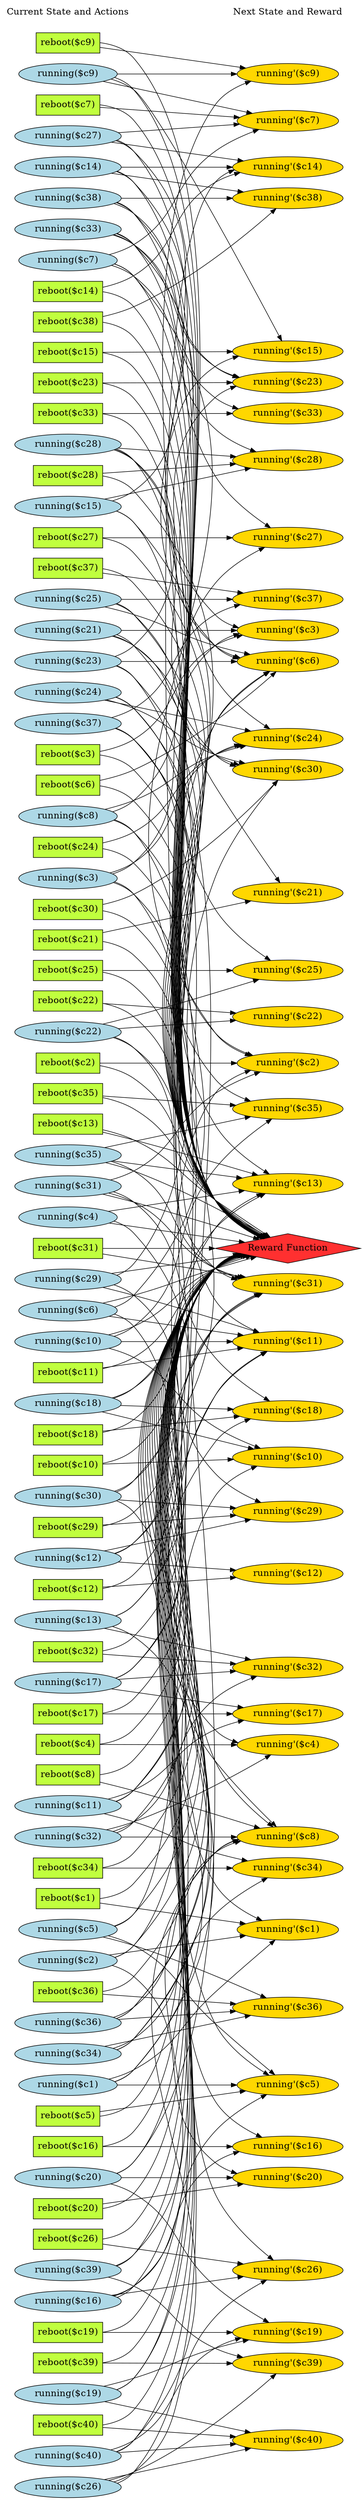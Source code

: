 digraph G {
	graph [bb="0,0,579,4374.4",
		fontname=Helvetica,
		fontsize=16,
		rankdir=LR,
		ranksep=2.00,
		ratio=auto,
		size=600
	];
	node [fontsize=16,
		label="\N"
	];
	{
		graph [rank=same];
		"reboot($c9)"		 [color=black,
			fillcolor=olivedrab1,
			height=0.5,
			pos="90.5,4302.4",
			shape=box,
			style=filled,
			width=1.2778];
		"running($c35)"		 [color=black,
			fillcolor=lightblue,
			height=0.51069,
			pos="90.5,2350.4",
			shape=ellipse,
			style=filled,
			width=2.1606];
		"running($c19)"		 [color=black,
			fillcolor=lightblue,
			height=0.51069,
			pos="90.5,181.38",
			shape=ellipse,
			style=filled,
			width=2.1606];
		"running($c1)"		 [color=black,
			fillcolor=lightblue,
			height=0.51069,
			pos="90.5,722.38",
			shape=ellipse,
			style=filled,
			width=1.9838];
		"reboot($c1)"		 [color=black,
			fillcolor=olivedrab1,
			height=0.5,
			pos="90.5,1049.4",
			shape=box,
			style=filled,
			width=1.2778];
		"running($c2)"		 [color=black,
			fillcolor=lightblue,
			height=0.51069,
			pos="90.5,940.38",
			shape=ellipse,
			style=filled,
			width=1.9838];
		"reboot($c21)"		 [color=black,
			fillcolor=olivedrab1,
			height=0.5,
			pos="90.5,2728.4",
			shape=box,
			style=filled,
			width=1.3889];
		"reboot($c33)"		 [color=black,
			fillcolor=olivedrab1,
			height=0.5,
			pos="90.5,3650.4",
			shape=box,
			style=filled,
			width=1.3889];
		"running($c34)"		 [color=black,
			fillcolor=lightblue,
			height=0.51069,
			pos="90.5,777.38",
			shape=ellipse,
			style=filled,
			width=2.1606];
		"running($c22)"		 [color=black,
			fillcolor=lightblue,
			height=0.51069,
			pos="90.5,2566.4",
			shape=ellipse,
			style=filled,
			width=2.1606];
		"reboot($c17)"		 [color=black,
			fillcolor=olivedrab1,
			height=0.5,
			pos="90.5,1374.4",
			shape=box,
			style=filled,
			width=1.3889];
		"running($c10)"		 [color=black,
			fillcolor=lightblue,
			height=0.51069,
			pos="90.5,2022.4",
			shape=ellipse,
			style=filled,
			width=2.1606];
		"reboot($c29)"		 [color=black,
			fillcolor=olivedrab1,
			height=0.5,
			pos="90.5,1698.4",
			shape=box,
			style=filled,
			width=1.3889];
		"reboot($c8)"		 [color=black,
			fillcolor=olivedrab1,
			height=0.5,
			pos="90.5,1266.4",
			shape=box,
			style=filled,
			width=1.2778];
		"running($c18)"		 [color=black,
			fillcolor=lightblue,
			height=0.51069,
			pos="90.5,1914.4",
			shape=ellipse,
			style=filled,
			width=2.1606];
		"running($c9)"		 [color=black,
			fillcolor=lightblue,
			height=0.51069,
			pos="90.5,4248.4",
			shape=ellipse,
			style=filled,
			width=1.9838];
		"reboot($c20)"		 [color=black,
			fillcolor=olivedrab1,
			height=0.5,
			pos="90.5,506.38",
			shape=box,
			style=filled,
			width=1.3889];
		"reboot($c32)"		 [color=black,
			fillcolor=olivedrab1,
			height=0.5,
			pos="90.5,1482.4",
			shape=box,
			style=filled,
			width=1.3889];
		"reboot($c16)"		 [color=black,
			fillcolor=olivedrab1,
			height=0.5,
			pos="90.5,614.38",
			shape=box,
			style=filled,
			width=1.3889];
		"running($c33)"		 [color=black,
			fillcolor=lightblue,
			height=0.51069,
			pos="90.5,3975.4",
			shape=ellipse,
			style=filled,
			width=2.1606];
		"reboot($c28)"		 [color=black,
			fillcolor=olivedrab1,
			height=0.5,
			pos="90.5,3542.4",
			shape=box,
			style=filled,
			width=1.3889];
		"running($c21)"		 [color=black,
			fillcolor=lightblue,
			height=0.51069,
			pos="90.5,3271.4",
			shape=ellipse,
			style=filled,
			width=2.1606];
		"running($c37)"		 [color=black,
			fillcolor=lightblue,
			height=0.51069,
			pos="90.5,3106.4",
			shape=ellipse,
			style=filled,
			width=2.1606];
		"running($c25)"		 [color=black,
			fillcolor=lightblue,
			height=0.51069,
			pos="90.5,3326.4",
			shape=ellipse,
			style=filled,
			width=2.1606];
		"running($c13)"		 [color=black,
			fillcolor=lightblue,
			height=0.51069,
			pos="90.5,1536.4",
			shape=ellipse,
			style=filled,
			width=2.1606];
		"reboot($c3)"		 [color=black,
			fillcolor=olivedrab1,
			height=0.5,
			pos="90.5,3052.4",
			shape=box,
			style=filled,
			width=1.2778];
		"Current State and Actions"		 [color=black,
			fillcolor=white,
			height=0.5,
			pos="90.5,4356.4",
			shape=plaintext,
			style=bold,
			width=2.5139];
		"running($c8)"		 [color=black,
			fillcolor=lightblue,
			height=0.51069,
			pos="90.5,2944.4",
			shape=ellipse,
			style=filled,
			width=1.9838];
		"reboot($c31)"		 [color=black,
			fillcolor=olivedrab1,
			height=0.5,
			pos="90.5,2186.4",
			shape=box,
			style=filled,
			width=1.3889];
		"running($c40)"		 [color=black,
			fillcolor=lightblue,
			height=0.51069,
			pos="90.5,73.385",
			shape=ellipse,
			style=filled,
			width=2.1606];
		"reboot($c15)"		 [color=black,
			fillcolor=olivedrab1,
			height=0.5,
			pos="90.5,3758.4",
			shape=box,
			style=filled,
			width=1.3889];
		"running($c12)"		 [color=black,
			fillcolor=lightblue,
			height=0.51069,
			pos="90.5,1644.4",
			shape=ellipse,
			style=filled,
			width=2.1606];
		"reboot($c27)"		 [color=black,
			fillcolor=olivedrab1,
			height=0.5,
			pos="90.5,3434.4",
			shape=box,
			style=filled,
			width=1.3889];
		"reboot($c39)"		 [color=black,
			fillcolor=olivedrab1,
			height=0.5,
			pos="90.5,235.38",
			shape=box,
			style=filled,
			width=1.3889];
		"running($c36)"		 [color=black,
			fillcolor=lightblue,
			height=0.51069,
			pos="90.5,832.38",
			shape=ellipse,
			style=filled,
			width=2.1606];
		"running($c24)"		 [color=black,
			fillcolor=lightblue,
			height=0.51069,
			pos="90.5,3161.4",
			shape=ellipse,
			style=filled,
			width=2.1606];
		"reboot($c2)"		 [color=black,
			fillcolor=olivedrab1,
			height=0.5,
			pos="90.5,2512.4",
			shape=box,
			style=filled,
			width=1.2778];
		"running($c7)"		 [color=black,
			fillcolor=lightblue,
			height=0.51069,
			pos="90.5,3920.4",
			shape=ellipse,
			style=filled,
			width=1.9838];
		"reboot($c30)"		 [color=black,
			fillcolor=olivedrab1,
			height=0.5,
			pos="90.5,2782.4",
			shape=box,
			style=filled,
			width=1.3889];
		"reboot($c14)"		 [color=black,
			fillcolor=olivedrab1,
			height=0.5,
			pos="90.5,3866.4",
			shape=box,
			style=filled,
			width=1.3889];
		"reboot($c26)"		 [color=black,
			fillcolor=olivedrab1,
			height=0.5,
			pos="90.5,452.38",
			shape=box,
			style=filled,
			width=1.3889];
		"running($c23)"		 [color=black,
			fillcolor=lightblue,
			height=0.51069,
			pos="90.5,3216.4",
			shape=ellipse,
			style=filled,
			width=2.1606];
		"reboot($c38)"		 [color=black,
			fillcolor=olivedrab1,
			height=0.5,
			pos="90.5,3812.4",
			shape=box,
			style=filled,
			width=1.3889];
		"running($c11)"		 [color=black,
			fillcolor=lightblue,
			height=0.51069,
			pos="90.5,1212.4",
			shape=ellipse,
			style=filled,
			width=2.1606];
		"running($c27)"		 [color=black,
			fillcolor=lightblue,
			height=0.51069,
			pos="90.5,4140.4",
			shape=ellipse,
			style=filled,
			width=2.1606];
		"running($c15)"		 [color=black,
			fillcolor=lightblue,
			height=0.51069,
			pos="90.5,3488.4",
			shape=ellipse,
			style=filled,
			width=2.1606];
		"reboot($c5)"		 [color=black,
			fillcolor=olivedrab1,
			height=0.5,
			pos="90.5,668.38",
			shape=box,
			style=filled,
			width=1.2778];
		"running($c39)"		 [color=black,
			fillcolor=lightblue,
			height=0.51069,
			pos="90.5,398.38",
			shape=ellipse,
			style=filled,
			width=2.1606];
		"running($c6)"		 [color=black,
			fillcolor=lightblue,
			height=0.51069,
			pos="90.5,2077.4",
			shape=ellipse,
			style=filled,
			width=1.9838];
		"running($c30)"		 [color=black,
			fillcolor=lightblue,
			height=0.51069,
			pos="90.5,1752.4",
			shape=ellipse,
			style=filled,
			width=2.1606];
		"reboot($c13)"		 [color=black,
			fillcolor=olivedrab1,
			height=0.5,
			pos="90.5,2404.4",
			shape=box,
			style=filled,
			width=1.3889];
		"reboot($c25)"		 [color=black,
			fillcolor=olivedrab1,
			height=0.5,
			pos="90.5,2674.4",
			shape=box,
			style=filled,
			width=1.3889];
		"reboot($c37)"		 [color=black,
			fillcolor=olivedrab1,
			height=0.5,
			pos="90.5,3380.4",
			shape=box,
			style=filled,
			width=1.3889];
		"running($c38)"		 [color=black,
			fillcolor=lightblue,
			height=0.51069,
			pos="90.5,4030.4",
			shape=ellipse,
			style=filled,
			width=2.1606];
		"running($c26)"		 [color=black,
			fillcolor=lightblue,
			height=0.51069,
			pos="90.5,18.385",
			shape=ellipse,
			style=filled,
			width=2.1606];
		"running($c14)"		 [color=black,
			fillcolor=lightblue,
			height=0.51069,
			pos="90.5,4085.4",
			shape=ellipse,
			style=filled,
			width=2.1606];
		"reboot($c4)"		 [color=black,
			fillcolor=olivedrab1,
			height=0.5,
			pos="90.5,1320.4",
			shape=box,
			style=filled,
			width=1.2778];
		"reboot($c40)"		 [color=black,
			fillcolor=olivedrab1,
			height=0.5,
			pos="90.5,127.38",
			shape=box,
			style=filled,
			width=1.3889];
		"running($c5)"		 [color=black,
			fillcolor=lightblue,
			height=0.51069,
			pos="90.5,995.38",
			shape=ellipse,
			style=filled,
			width=1.9838];
		"reboot($c12)"		 [color=black,
			fillcolor=olivedrab1,
			height=0.5,
			pos="90.5,1590.4",
			shape=box,
			style=filled,
			width=1.3889];
		"reboot($c24)"		 [color=black,
			fillcolor=olivedrab1,
			height=0.5,
			pos="90.5,2890.4",
			shape=box,
			style=filled,
			width=1.3889];
		"reboot($c36)"		 [color=black,
			fillcolor=olivedrab1,
			height=0.5,
			pos="90.5,886.38",
			shape=box,
			style=filled,
			width=1.3889];
		"reboot($c7)"		 [color=black,
			fillcolor=olivedrab1,
			height=0.5,
			pos="90.5,4194.4",
			shape=box,
			style=filled,
			width=1.2778];
		"running($c29)"		 [color=black,
			fillcolor=lightblue,
			height=0.51069,
			pos="90.5,2132.4",
			shape=ellipse,
			style=filled,
			width=2.1606];
		"running($c17)"		 [color=black,
			fillcolor=lightblue,
			height=0.51069,
			pos="90.5,1428.4",
			shape=ellipse,
			style=filled,
			width=2.1606];
		"running($c4)"		 [color=black,
			fillcolor=lightblue,
			height=0.51069,
			pos="90.5,2240.4",
			shape=ellipse,
			style=filled,
			width=1.9838];
		"reboot($c11)"		 [color=black,
			fillcolor=olivedrab1,
			height=0.5,
			pos="90.5,1968.4",
			shape=box,
			style=filled,
			width=1.3889];
		"reboot($c23)"		 [color=black,
			fillcolor=olivedrab1,
			height=0.5,
			pos="90.5,3704.4",
			shape=box,
			style=filled,
			width=1.3889];
		"reboot($c35)"		 [color=black,
			fillcolor=olivedrab1,
			height=0.5,
			pos="90.5,2458.4",
			shape=box,
			style=filled,
			width=1.3889];
		"running($c32)"		 [color=black,
			fillcolor=lightblue,
			height=0.51069,
			pos="90.5,1157.4",
			shape=ellipse,
			style=filled,
			width=2.1606];
		"running($c20)"		 [color=black,
			fillcolor=lightblue,
			height=0.51069,
			pos="90.5,560.38",
			shape=ellipse,
			style=filled,
			width=2.1606];
		"reboot($c19)"		 [color=black,
			fillcolor=olivedrab1,
			height=0.5,
			pos="90.5,289.38",
			shape=box,
			style=filled,
			width=1.3889];
		"running($c16)"		 [color=black,
			fillcolor=lightblue,
			height=0.51069,
			pos="90.5,343.38",
			shape=ellipse,
			style=filled,
			width=2.1606];
		"reboot($c6)"		 [color=black,
			fillcolor=olivedrab1,
			height=0.5,
			pos="90.5,2998.4",
			shape=box,
			style=filled,
			width=1.2778];
		"running($c28)"		 [color=black,
			fillcolor=lightblue,
			height=0.51069,
			pos="90.5,3596.4",
			shape=ellipse,
			style=filled,
			width=2.1606];
		"reboot($c10)"		 [color=black,
			fillcolor=olivedrab1,
			height=0.5,
			pos="90.5,1806.4",
			shape=box,
			style=filled,
			width=1.3889];
		"running($c3)"		 [color=black,
			fillcolor=lightblue,
			height=0.51069,
			pos="90.5,2836.4",
			shape=ellipse,
			style=filled,
			width=1.9838];
		"reboot($c22)"		 [color=black,
			fillcolor=olivedrab1,
			height=0.5,
			pos="90.5,2620.4",
			shape=box,
			style=filled,
			width=1.3889];
		"reboot($c34)"		 [color=black,
			fillcolor=olivedrab1,
			height=0.5,
			pos="90.5,1103.4",
			shape=box,
			style=filled,
			width=1.3889];
		"reboot($c18)"		 [color=black,
			fillcolor=olivedrab1,
			height=0.5,
			pos="90.5,1860.4",
			shape=box,
			style=filled,
			width=1.3889];
		"running($c31)"		 [color=black,
			fillcolor=lightblue,
			height=0.51069,
			pos="90.5,2295.4",
			shape=ellipse,
			style=filled,
			width=2.1606];
	}
	{
		graph [rank=same];
		"running'($c7)"		 [color=black,
			fillcolor=gold1,
			height=0.51069,
			pos="452,4167.4",
			shape=ellipse,
			style=filled,
			width=2.0428];
		"Next State and Reward"		 [color=black,
			fillcolor=white,
			height=0.5,
			pos="452,4356.4",
			shape=plaintext,
			style=bold,
			width=2.25];
		"running'($c21)"		 [color=black,
			fillcolor=gold1,
			height=0.51069,
			pos="452,2810.4",
			shape=ellipse,
			style=filled,
			width=2.2195];
		"running'($c33)"		 [color=black,
			fillcolor=gold1,
			height=0.51069,
			pos="452,3650.4",
			shape=ellipse,
			style=filled,
			width=2.2195];
		"running'($c17)"		 [color=black,
			fillcolor=gold1,
			height=0.51069,
			pos="452,1375.4",
			shape=ellipse,
			style=filled,
			width=2.2195];
		"running'($c29)"		 [color=black,
			fillcolor=gold1,
			height=0.51069,
			pos="452,1712.4",
			shape=ellipse,
			style=filled,
			width=2.2195];
		"running'($c34)"		 [color=black,
			fillcolor=gold1,
			height=0.51069,
			pos="452,1103.4",
			shape=ellipse,
			style=filled,
			width=2.2195];
		"running'($c6)"		 [color=black,
			fillcolor=gold1,
			height=0.51069,
			pos="452,3216.4",
			shape=ellipse,
			style=filled,
			width=2.0428];
		"running'($c10)"		 [color=black,
			fillcolor=gold1,
			height=0.51069,
			pos="452,1820.4",
			shape=ellipse,
			style=filled,
			width=2.2195];
		"running'($c22)"		 [color=black,
			fillcolor=gold1,
			height=0.51069,
			pos="452,2593.4",
			shape=ellipse,
			style=filled,
			width=2.2195];
		"running'($c18)"		 [color=black,
			fillcolor=gold1,
			height=0.51069,
			pos="452,1901.4",
			shape=ellipse,
			style=filled,
			width=2.2195];
		"running'($c9)"		 [color=black,
			fillcolor=gold1,
			height=0.51069,
			pos="452,4248.4",
			shape=ellipse,
			style=filled,
			width=2.0428];
		"running'($c31)"		 [color=black,
			fillcolor=gold1,
			height=0.51069,
			pos="452,2124.4",
			shape=ellipse,
			style=filled,
			width=2.2195];
		"running'($c1)"		 [color=black,
			fillcolor=gold1,
			height=0.51069,
			pos="452,967.38",
			shape=ellipse,
			style=filled,
			width=2.0428];
		"running'($c27)"		 [color=black,
			fillcolor=gold1,
			height=0.51069,
			pos="452,3434.4",
			shape=ellipse,
			style=filled,
			width=2.2195];
		"running'($c39)"		 [color=black,
			fillcolor=gold1,
			height=0.51069,
			pos="452,234.38",
			shape=ellipse,
			style=filled,
			width=2.2195];
		"running'($c15)"		 [color=black,
			fillcolor=gold1,
			height=0.51069,
			pos="452,3760.4",
			shape=ellipse,
			style=filled,
			width=2.2195];
		"running'($c20)"		 [color=black,
			fillcolor=gold1,
			height=0.51069,
			pos="452,559.38",
			shape=ellipse,
			style=filled,
			width=2.2195];
		"running'($c8)"		 [color=black,
			fillcolor=gold1,
			height=0.51069,
			pos="452,1158.4",
			shape=ellipse,
			style=filled,
			width=2.0428];
		"running'($c32)"		 [color=black,
			fillcolor=gold1,
			height=0.51069,
			pos="452,1456.4",
			shape=ellipse,
			style=filled,
			width=2.2195];
		"running'($c16)"		 [color=black,
			fillcolor=gold1,
			height=0.51069,
			pos="452,614.38",
			shape=ellipse,
			style=filled,
			width=2.2195];
		"running'($c28)"		 [color=black,
			fillcolor=gold1,
			height=0.51069,
			pos="452,3569.4",
			shape=ellipse,
			style=filled,
			width=2.2195];
		"running'($c3)"		 [color=black,
			fillcolor=gold1,
			height=0.51069,
			pos="452,3271.4",
			shape=ellipse,
			style=filled,
			width=2.0428];
		"running'($c13)"		 [color=black,
			fillcolor=gold1,
			height=0.51069,
			pos="452,2271.4",
			shape=ellipse,
			style=filled,
			width=2.2195];
		"Reward Function"		 [color=black,
			fillcolor=firebrick1,
			height=0.72222,
			pos="452,2186.4",
			shape=diamond,
			style=filled,
			width=3.5278];
		"running'($c25)"		 [color=black,
			fillcolor=gold1,
			height=0.51069,
			pos="452,2674.4",
			shape=ellipse,
			style=filled,
			width=2.2195];
		"running'($c37)"		 [color=black,
			fillcolor=gold1,
			height=0.51069,
			pos="452,3326.4",
			shape=ellipse,
			style=filled,
			width=2.2195];
		"running'($c30)"		 [color=black,
			fillcolor=gold1,
			height=0.51069,
			pos="452,3026.4",
			shape=ellipse,
			style=filled,
			width=2.2195];
		"running'($c2)"		 [color=black,
			fillcolor=gold1,
			height=0.51069,
			pos="452,2512.4",
			shape=ellipse,
			style=filled,
			width=2.0428];
		"running'($c38)"		 [color=black,
			fillcolor=gold1,
			height=0.51069,
			pos="452,4030.4",
			shape=ellipse,
			style=filled,
			width=2.2195];
		"running'($c14)"		 [color=black,
			fillcolor=gold1,
			height=0.51069,
			pos="452,4085.4",
			shape=ellipse,
			style=filled,
			width=2.2195];
		"running'($c26)"		 [color=black,
			fillcolor=gold1,
			height=0.51069,
			pos="452,398.38",
			shape=ellipse,
			style=filled,
			width=2.2195];
		"running'($c23)"		 [color=black,
			fillcolor=gold1,
			height=0.51069,
			pos="452,3705.4",
			shape=ellipse,
			style=filled,
			width=2.2195];
		"running'($c35)"		 [color=black,
			fillcolor=gold1,
			height=0.51069,
			pos="452,2403.4",
			shape=ellipse,
			style=filled,
			width=2.2195];
		"running'($c5)"		 [color=black,
			fillcolor=gold1,
			height=0.51069,
			pos="452,722.38",
			shape=ellipse,
			style=filled,
			width=2.0428];
		"running'($c11)"		 [color=black,
			fillcolor=gold1,
			height=0.51069,
			pos="452,2022.4",
			shape=ellipse,
			style=filled,
			width=2.2195];
		"running'($c19)"		 [color=black,
			fillcolor=gold1,
			height=0.51069,
			pos="452,289.38",
			shape=ellipse,
			style=filled,
			width=2.2195];
		"running'($c4)"		 [color=black,
			fillcolor=gold1,
			height=0.51069,
			pos="452,1320.4",
			shape=ellipse,
			style=filled,
			width=2.0428];
		"running'($c40)"		 [color=black,
			fillcolor=gold1,
			height=0.51069,
			pos="452,100.38",
			shape=ellipse,
			style=filled,
			width=2.2195];
		"running'($c12)"		 [color=black,
			fillcolor=gold1,
			height=0.51069,
			pos="452,1631.4",
			shape=ellipse,
			style=filled,
			width=2.2195];
		"running'($c24)"		 [color=black,
			fillcolor=gold1,
			height=0.51069,
			pos="452,3081.4",
			shape=ellipse,
			style=filled,
			width=2.2195];
		"running'($c36)"		 [color=black,
			fillcolor=gold1,
			height=0.51069,
			pos="452,859.38",
			shape=ellipse,
			style=filled,
			width=2.2195];
	}
	"reboot($c9)" -> "running'($c9)"	 [color=black,
		pos="e,388.53,4257.8 136.67,4295.6 197.45,4286.5 306.29,4270.1 378.58,4259.3",
		style=solid];
	"reboot($c9)" -> "Reward Function"	 [pos="e,390.48,2199.9 136.61,4299.3 153.07,4295.8 170.26,4288.8 181,4275.4 463.5,3921.9 67.621,2616.5 325,2244.4 338.3,2225.1 359.65,2212.2 \
381.02,2203.4"];
	"running($c35)" -> "running'($c31)"	 [color=black,
		pos="e,378.28,2131.5 148.15,2338 159.58,2334.1 171.1,2329 181,2322.4 263.72,2267.3 239.83,2202.6 325,2151.4 338.14,2143.5 353.26,2137.9 \
368.37,2133.9",
		style=solid];
	"running($c35)" -> "running'($c13)"	 [color=black,
		pos="e,393.57,2284 148.07,2338 211.83,2323.9 315.43,2301.2 383.4,2286.2",
		style=solid];
	"running($c35)" -> "Reward Function"	 [pos="e,410.96,2204 141.82,2336.5 154.77,2332.4 168.55,2327.6 181,2322.4 248.05,2294.1 259.91,2277 325,2244.4 349.99,2231.9 378.2,2218.8 \
401.59,2208.2"];
	"running($c35)" -> "running'($c35)"	 [color=black,
		pos="e,384.41,2393.6 157.02,2360 218.25,2369.1 309.67,2382.5 374.28,2392.1",
		style=solid];
	"running($c19)" -> "running'($c10)"	 [color=black,
		pos="e,408.8,1804.9 157.26,191.18 166.37,195.18 174.73,200.72 181,208.38 397.41,472.85 147.37,1447.5 325,1739.4 341.99,1767.3 372.67,\
1787.3 399.5,1800.5",
		style=solid];
	"running($c19)" -> "Reward Function"	 [pos="e,366.01,2177.9 157.4,191.07 166.48,195.09 174.81,200.66 181,208.38 451.86,546.16 50.436,1816.6 325,2151.4 333.38,2161.6 344.45,\
2169 356.57,2174.3"];
	"running($c19)" -> "running'($c19)"	 [color=black,
		pos="e,390.34,277.62 140.44,195.57 153.66,199.56 167.92,204.01 181,208.38 245.67,230.02 259.57,242.17 325,261.38 342.78,266.61 362.22,\
271.38 380.39,275.44",
		style=solid];
	"running($c19)" -> "running'($c40)"	 [color=black,
		pos="e,394.2,113.18 147.28,168.82 211.28,154.4 316.18,130.76 384.41,115.39",
		style=solid];
	"running($c1)" -> "running'($c18)"	 [color=black,
		pos="e,391.2,1889.4 152.97,731.43 163.65,735.61 173.67,741.66 181,750.38 497.43,1126.8 28.107,1455.4 325,1847.4 338.89,1865.7 360.27,\
1877.9 381.49,1886",
		style=solid];
	"running($c1)" -> "running'($c1)"	 [color=black,
		pos="e,421.44,950.51 144.31,734.55 156.81,738.6 169.76,743.8 181,750.38 256.95,794.89 255.68,832.13 325,886.38 353.03,908.32 387.1,929.95 \
412.74,945.34",
		style=solid];
	"running($c1)" -> "Reward Function"	 [pos="e,366.61,2177.8 153.17,731.27 163.83,735.47 173.79,741.56 181,750.38 577.02,1235.1 -78.79,1673.1 325,2151.4 333.58,2161.5 344.83,\
2168.9 357.07,2174.2"];
	"running($c1)" -> "running'($c5)"	 [color=black,
		pos="e,378.41,722.38 162.1,722.38 221.27,722.38 305.85,722.38 368.21,722.38",
		style=solid];
	"reboot($c1)" -> "running'($c1)"	 [color=black,
		pos="e,396.94,979.72 136.67,1039.1 199.89,1024.7 315.07,998.39 387.08,981.97",
		style=solid];
	"reboot($c1)" -> "Reward Function"	 [pos="e,367.23,2177.7 136.65,1052.9 152.91,1056.5 169.95,1063.4 181,1076.4 493.56,1443.4 8.4153,1787.9 325,2151.4 333.79,2161.5 345.22,\
2168.8 357.6,2174"];
	"running($c2)" -> "running'($c1)"	 [color=black,
		pos="e,381.4,962.16 159.54,945.5 219.83,950.02 307.89,956.64 371.42,961.41",
		style=solid];
	"running($c2)" -> "running'($c20)"	 [color=black,
		pos="e,375.19,564.46 150.64,930.42 161.64,926.49 172.37,921.02 181,913.38 299.67,808.48 202.51,687.81 325,587.38 336.55,577.92 350.62,\
571.48 365.11,567.14",
		style=solid];
	"running($c2)" -> "Reward Function"	 [pos="e,366.79,2177.7 153.04,949.38 163.71,953.57 173.71,959.63 181,968.38 519.93,1375.4 -20.446,1749.9 325,2151.4 333.67,2161.5 344.97,\
2168.8 357.24,2174"];
	"running($c2)" -> "running'($c2)"	 [color=black,
		pos="e,410.35,2497.2 153.2,949.25 163.86,953.44 173.81,959.54 181,968.38 387.01,1221.6 155.47,2151.4 325,2430.4 342.34,2458.9 373.81,\
2479.4 400.96,2492.8",
		style=solid];
	"reboot($c21)" -> "running'($c21)"	 [color=black,
		pos="e,394.68,2797.5 140.73,2739.6 203.97,2754 313.96,2779.1 384.56,2795.2",
		style=solid];
	"reboot($c21)" -> "Reward Function"	 [pos="e,395.1,2200.9 140.62,2722.5 155.2,2718.6 170.15,2712.1 181,2701.4 332.5,2551.7 184.21,2404.2 325,2244.4 340.95,2226.3 363.71,2213.5 \
385.51,2204.6"];
	"reboot($c33)" -> "running'($c33)"	 [color=black,
		pos="e,372.06,3650.4 140.73,3650.4 197.55,3650.4 292.12,3650.4 361.95,3650.4",
		style=solid];
	"reboot($c33)" -> "Reward Function"	 [pos="e,391.16,2200 140.58,3646.1 155.69,3642.3 170.97,3635.5 181,3623.4 573.69,3148.5 -33.909,2745.3 325,2244.4 338.68,2225.3 360.24,\
2212.3 381.68,2203.6"];
	"running($c34)" -> "running'($c34)"	 [color=black,
		pos="e,427.9,1085.8 148.87,789.56 160.12,793.5 171.4,798.66 181,805.38 267.47,866.01 252.68,917.43 325,994.38 354.85,1026.1 393.22,1058.3 \
419.73,1079.3",
		style=solid];
	"running($c34)" -> "Reward Function"	 [pos="e,366.65,2177.8 155.86,787.42 165.49,791.55 174.39,797.33 181,805.38 562.61,1270.5 -64.061,1692.5 325,2151.4 333.6,2161.5 344.86,\
2168.9 357.11,2174.1"];
	"running($c34)" -> "running'($c11)"	 [color=black,
		pos="e,415.29,2005.9 155.72,787.53 165.37,791.66 174.31,797.4 181,805.38 504.23,1191 71.188,1493.9 325,1928.4 343.76,1960.5 378.24,1985.1 \
406.4,2001",
		style=solid];
	"running($c34)" -> "running'($c36)"	 [color=black,
		pos="e,394.5,846.5 147.28,790.11 211.38,804.73 316.49,828.7 384.71,844.26",
		style=solid];
	"running($c22)" -> "running'($c22)"	 [color=black,
		pos="e,375.94,2587.7 165.12,2571.9 223.4,2576.3 304.87,2582.4 365.93,2587",
		style=solid];
	"running($c22)" -> "running'($c31)"	 [color=black,
		pos="e,373.74,2128.4 154.24,2555.6 164.05,2551.7 173.43,2546.5 181,2539.4 315.06,2413.4 185.9,2271.7 325,2151.4 336.07,2141.8 349.7,2135.4 \
363.87,2131.1",
		style=solid];
	"running($c22)" -> "Reward Function"	 [pos="e,398.35,2201.5 152.74,2555.3 162.94,2551.5 172.84,2546.3 181,2539.4 292.13,2444.9 220.67,2346.4 325,2244.4 342.78,2227 366.71,2214.2 \
388.95,2205.1"];
	"running($c22)" -> "running'($c25)"	 [color=black,
		pos="e,402.78,2659.9 139.24,2580.7 204.82,2600.4 322.64,2635.8 393.15,2657",
		style=solid];
	"reboot($c17)" -> "running'($c17)"	 [color=black,
		pos="e,372.06,1375.2 140.73,1374.5 197.55,1374.7 292.12,1374.9 361.95,1375.1",
		style=solid];
	"reboot($c17)" -> "Reward Function"	 [pos="e,368.42,2177.4 140.92,1379.4 155.69,1383.3 170.67,1389.9 181,1401.4 408.3,1653.5 94.939,1901.8 325,2151.4 334.29,2161.5 346.2,2168.7 \
358.98,2174"];
	"running($c10)" -> "running'($c10)"	 [color=black,
		pos="e,406.87,1835.6 146.87,2009.5 158.5,2005.8 170.44,2001.1 181,1995.4 254.52,1955.6 253.81,1918.2 325,1874.4 347.52,1860.5 374.23,\
1848.5 397.25,1839.4",
		style=solid];
	"running($c10)" -> "Reward Function"	 [pos="e,387.96,2173.4 144.14,2035.9 156.52,2039.9 169.46,2044.7 181,2050.4 251.14,2084.9 254.32,2118 325,2151.4 341.63,2159.2 360.35,2165.6 \
378.17,2170.7"];
	"running($c10)" -> "running'($c35)"	 [color=black,
		pos="e,425.05,2385.9 150.95,2034.2 161.67,2038.1 172.22,2043.4 181,2050.4 280.59,2129.9 242.79,2201 325,2298.4 352.01,2330.4 389.58,2360.3 \
416.65,2379.9",
		style=solid];
	"running($c10)" -> "running'($c11)"	 [color=black,
		pos="e,371.83,2022.4 168.62,2022.4 225.28,2022.4 302.39,2022.4 361.72,2022.4",
		style=solid];
	"reboot($c29)" -> "running'($c29)"	 [color=black,
		pos="e,373.08,1709.4 140.73,1700.3 197.83,1702.5 293.04,1706.2 362.96,1709",
		style=solid];
	"reboot($c29)" -> "Reward Function"	 [pos="e,371.62,2176.8 140.95,1704.5 155.37,1708.5 170.15,1714.9 181,1725.4 324.63,1864.4 179.85,2014 325,2151.4 335.45,2161.3 348.45,2168.4 \
362.09,2173.6"];
	"reboot($c8)" -> "running'($c8)"	 [color=black,
		pos="e,404.31,1172.4 136.67,1252.8 202.14,1233.1 323.34,1196.7 394.6,1175.3",
		style=solid];
	"reboot($c8)" -> "Reward Function"	 [pos="e,367.87,2177.5 136.89,1270.2 152.98,1273.9 169.84,1280.7 181,1293.4 436.56,1583.6 66.262,1864 325,2151.4 334.02,2161.4 345.63,2168.7 \
358.15,2173.9"];
	"running($c18)" -> "running'($c10)"	 [color=black,
		pos="e,398.54,1834.1 143.39,1900.8 208.26,1883.9 319.18,1854.9 388.61,1836.7",
		style=solid];
	"running($c18)" -> "running'($c18)"	 [color=black,
		pos="e,373.01,1904.2 167.74,1911.6 224.83,1909.6 303.05,1906.7 362.83,1904.6",
		style=solid];
	"running($c18)" -> "running'($c13)"	 [color=black,
		pos="e,394.78,2258.5 152.62,1925.6 162.83,1929.4 172.77,1934.5 181,1941.4 288.53,2030.9 221.36,2127.4 325,2221.4 341.93,2236.7 364.15,\
2247.6 385.21,2255.3",
		style=solid];
	"running($c18)" -> "Reward Function"	 [pos="e,378.47,2175.4 151,1926.1 161.6,1929.9 172.09,1934.9 181,1941.4 272.35,2008.2 232.92,2085.6 325,2151.4 338,2160.7 353.38,2167.5 \
368.85,2172.5"];
	"running($c9)" -> "running'($c7)"	 [color=black,
		pos="e,396.68,4179.6 144.93,4236.3 209.44,4221.8 317.82,4197.4 386.8,4181.8",
		style=solid];
	"running($c9)" -> "running'($c9)"	 [color=black,
		pos="e,378.41,4248.4 162.1,4248.4 221.27,4248.4 305.85,4248.4 368.21,4248.4",
		style=solid];
	"running($c9)" -> "running'($c15)"	 [color=black,
		pos="e,441.31,3778.7 149.51,4237.8 160.72,4233.9 171.82,4228.6 181,4221.4 220.45,4190.3 386.38,3881.9 436.56,3787.6",
		style=solid];
	"running($c9)" -> "Reward Function"	 [pos="e,390.51,2199.9 154.25,4240 164.55,4235.9 174.1,4230 181,4221.4 456.35,3877.6 74.081,2606.4 325,2244.4 338.32,2225.2 359.67,2212.2 \
381.04,2203.5"];
	"reboot($c20)" -> "running'($c20)"	 [color=black,
		pos="e,384.35,549.56 140.73,513.64 200.94,522.52 303.54,537.65 374.17,548.06",
		style=solid];
	"reboot($c20)" -> "Reward Function"	 [pos="e,366.15,2177.8 140.69,510.56 155.8,514.34 171.06,521.18 181,533.38 408.9,813.32 94.028,1874 325,2151.4 333.45,2161.5 344.57,2168.9 \
356.7,2174.2"];
	"reboot($c32)" -> "running'($c32)"	 [color=black,
		pos="e,375.45,1461.8 140.73,1478.8 198.47,1474.6 295.18,1467.7 365.3,1462.6",
		style=solid];
	"reboot($c32)" -> "Reward Function"	 [pos="e,369.03,2177.2 140.71,1487.6 155.47,1491.5 170.5,1498.1 181,1509.4 380.16,1723.5 123.49,1939.5 325,2151.4 334.5,2161.4 346.59,2168.6 \
359.51,2173.8"];
	"reboot($c16)" -> "running'($c16)"	 [color=black,
		pos="e,372.06,614.38 140.73,614.38 197.55,614.38 292.12,614.38 361.95,614.38",
		style=solid];
	"reboot($c16)" -> "Reward Function"	 [pos="e,366.21,2177.8 140.64,618.6 155.76,622.38 171.02,629.21 181,641.38 394.64,902.12 108.5,1893 325,2151.4 333.48,2161.5 344.62,2168.8 \
356.76,2174.1"];
	"running($c33)" -> "running'($c33)"	 [color=black,
		pos="e,375.79,3656.2 151.14,3963.9 161.85,3959.9 172.34,3954.5 181,3947.4 285.48,3860.9 216.96,3760.3 325,3678.4 337.01,3669.3 351.41,\
3663 366.11,3658.7",
		style=solid];
	"running($c33)" -> "Reward Function"	 [pos="e,390.63,2200 156.46,3965.3 165.9,3961.1 174.58,3955.4 181,3947.4 418.62,3651.1 106.84,2555.3 325,2244.4 338.43,2225.2 359.81,2212.3 \
381.17,2203.6"];
	"running($c33)" -> "running'($c23)"	 [color=black,
		pos="e,377.2,3712.1 150.12,3963.3 161.03,3959.4 171.86,3954.2 181,3947.4 272.89,3878.8 230.29,3798 325,3733.4 337.6,3724.8 352.42,3718.8 \
367.37,3714.6",
		style=solid];
	"running($c33)" -> "running'($c24)"	 [color=black,
		pos="e,421.43,3098.4 155.32,3964.9 165.01,3960.8 174.07,3955.2 181,3947.4 409.08,3691.3 153.14,3486.1 325,3189.4 346.07,3153 384.05,3123 \
412.82,3103.9",
		style=solid];
	"reboot($c28)" -> "running'($c28)"	 [color=black,
		pos="e,375.79,3563.7 140.73,3546.1 198.56,3550.4 295.49,3557.7 365.64,3563",
		style=solid];
	"reboot($c28)" -> "Reward Function"	 [pos="e,391.25,2200 140.52,3538.1 155.62,3534.3 170.91,3527.5 181,3515.4 545.2,3078.9 -8.139,2705.1 325,2244.4 338.77,2225.3 360.34,2212.4 \
381.77,2203.7"];
	"running($c21)" -> "running'($c21)"	 [color=black,
		pos="e,438.32,2828.7 150.91,3259.6 161.64,3255.6 172.2,3250.4 181,3243.4 279.67,3165.1 258.05,3106 325,2999.4 361.82,2940.7 407.42,2873.6 \
432.42,2837.2",
		style=solid];
	"running($c21)" -> "running'($c3)"	 [color=black,
		pos="e,378.3,3271.4 168.62,3271.4 227.33,3271.4 307.99,3271.4 368.08,3271.4",
		style=solid];
	"running($c21)" -> "Reward Function"	 [pos="e,391.89,2200.2 155.62,3261.1 165.27,3257 174.24,3251.3 181,3243.4 471.83,2901.8 56.646,2603.9 325,2244.4 339.12,2225.5 360.89,2212.5 \
382.39,2203.8"];
	"running($c21)" -> "running'($c30)"	 [color=black,
		pos="e,378.27,3033.6 148.87,3259.2 160.12,3255.3 171.4,3250.1 181,3243.4 267.47,3182.8 236.05,3111.3 325,3054.4 338.01,3046.1 353.14,\
3040.2 368.31,3036.1",
		style=solid];
	"running($c37)" -> "running'($c13)"	 [color=black,
		pos="e,420.45,2288.5 156.11,3096.2 165.47,3092.2 174.22,3086.8 181,3079.4 396.03,2843.8 161.29,2650.1 325,2376.4 346.06,2341.2 383.33,\
2312.3 411.89,2293.8",
		style=solid];
	"running($c37)" -> "Reward Function"	 [pos="e,392.5,2200.3 156.31,3096.4 165.65,3092.4 174.33,3086.9 181,3079.4 430.53,2797.3 95.572,2543 325,2244.4 339.44,2225.6 361.41,2212.7 \
382.97,2203.9"];
	"running($c37)" -> "running'($c37)"	 [color=black,
		pos="e,379.39,3318.6 148.04,3118.9 159.48,3122.8 171.04,3127.9 181,3134.4 262.31,3187.3 241.53,3249 325,3298.4 338.45,3306.3 353.91,3312 \
369.31,3316.1",
		style=solid];
	"running($c37)" -> "running'($c2)"	 [color=black,
		pos="e,395.81,2524.4 155.2,3095.9 164.78,3092 173.84,3086.7 181,3079.4 346.82,2910.3 168.89,2744.5 325,2566.4 340.92,2548.2 364.02,2536 \
386.1,2527.8",
		style=solid];
	"running($c25)" -> "running'($c6)"	 [color=black,
		pos="e,393.17,3227.5 139.5,3311.9 152.98,3307.7 167.6,3303 181,3298.4 245.64,3276.2 259.48,3263.8 325,3244.4 343.75,3238.8 364.36,3233.8 \
383.39,3229.6",
		style=solid];
	"running($c25)" -> "Reward Function"	 [pos="e,391.81,2200.1 155.67,3316.2 165.32,3312.1 174.27,3306.3 181,3298.4 486.19,2937.3 43.564,2624.3 325,2244.4 339.05,2225.4 360.8,\
2212.5 382.31,2203.7"];
	"running($c25)" -> "running'($c25)"	 [color=black,
		pos="e,422.66,2691.7 154.32,3315.6 164.24,3311.5 173.63,3306 181,3298.4 346.47,3127.8 197.72,2984.1 325,2783.4 347.74,2747.5 385.84,2716.9 \
414.2,2697.4",
		style=solid];
	"running($c25)" -> "running'($c37)"	 [color=black,
		pos="e,371.83,3326.4 168.62,3326.4 225.28,3326.4 302.39,3326.4 361.72,3326.4",
		style=solid];
	"running($c13)" -> "running'($c8)"	 [color=black,
		pos="e,432.47,1176.3 151.07,1524.7 161.66,1520.9 172.13,1516 181,1509.4 273.69,1440.7 253.4,1383.9 325,1293.4 357.05,1252.9 398.66,1209.9 \
425.1,1183.6",
		style=solid];
	"running($c13)" -> "running'($c32)"	 [color=black,
		pos="e,394.04,1469.1 147.67,1523.9 211.67,1509.6 316.17,1486.4 384.26,1471.2",
		style=solid];
	"running($c13)" -> "running'($c13)"	 [color=black,
		pos="e,389.53,2259.9 155.57,1546.5 165.11,1550.4 174.06,1555.9 181,1563.4 384.32,1783.1 131.17,1993.2 325,2221.4 339.14,2238 359.59,2249.2 \
379.91,2256.6",
		style=solid];
	"running($c13)" -> "Reward Function"	 [pos="e,369.54,2177.2 155.41,1546.6 164.97,1550.6 173.96,1556 181,1563.4 366.16,1758.6 137.7,1958.2 325,2151.4 334.67,2161.4 346.9,2168.6 \
359.93,2173.7"];
	"reboot($c3)" -> "running'($c3)"	 [color=black,
		pos="e,383.64,3264.5 136.87,3060.8 151.7,3064.9 167.76,3070.9 181,3079.4 262.58,3131.9 241.53,3194 325,3243.4 339.75,3252.1 356.93,3258.1 \
373.78,3262.3",
		style=solid];
	"reboot($c3)" -> "Reward Function"	 [pos="e,392.61,2200.3 136.78,3048.4 152.86,3044.8 169.74,3038 181,3025.4 416.4,2762.4 108.35,2523 325,2244.4 339.55,2225.7 361.54,2212.8 \
383.1,2204"];
	"Current State and Actions" -> "Next State and Reward"	 [color=black,
		pos="e,370.92,4356.4 181.29,4356.4 236.11,4356.4 305.97,4356.4 360.86,4356.4",
		style=invis];
	"running($c8)" -> "running'($c27)"	 [color=black,
		pos="e,413.27,3418.2 151.44,2954.1 162.25,2958.1 172.7,2963.6 181,2971.4 313.55,3095.3 210.92,3212.3 325,3353.4 346.06,3379.4 377.83,\
3399.8 404.2,3413.6",
		style=solid];
	"running($c8)" -> "running'($c8)"	 [color=black,
		pos="e,426.98,1175.8 154.14,2935.9 164.45,2931.9 174.03,2925.9 181,2917.4 409.69,2636.4 177.37,1624.2 325,1293.4 345.66,1247.1 388.87,\
1206.5 418.89,1182.2",
		style=solid];
	"running($c8)" -> "Reward Function"	 [pos="e,393.22,2200.5 152.86,2935.4 163.41,2931.4 173.41,2925.6 181,2917.4 388.22,2692.4 133.83,2483.2 325,2244.4 339.88,2225.8 362.06,\
2212.9 383.68,2204.1"];
	"running($c8)" -> "running'($c24)"	 [color=black,
		pos="e,386.13,3070.8 141.45,2957.3 154.53,2961.3 168.47,2966 181,2971.4 248.68,3000.4 256.29,3026.9 325,3053.4 341.17,3059.6 359.06,3064.6 \
376.17,3068.6",
		style=solid];
	"reboot($c31)" -> "running'($c31)"	 [color=black,
		pos="e,387.55,2135.3 140.73,2177.9 201.86,2167.4 306.67,2149.3 377.37,2137.1",
		style=solid];
	"reboot($c31)" -> "Reward Function"	 [pos="e,324.7,2186.4 140.73,2186.4 185.45,2186.4 253.56,2186.4 314.58,2186.4"];
	"running($c40)" -> "running'($c8)"	 [color=black,
		pos="e,378.36,1157.1 156.52,83.235 165.83,87.219 174.45,92.743 181,100.38 481.72,451.42 11.446,790.77 325,1130.4 336.39,1142.7 351.91,\
1150.2 368.17,1154.7",
		style=solid];
	"running($c40)" -> "Reward Function"	 [pos="e,365.97,2178 157.42,83.051 166.51,87.067 174.82,92.649 181,100.38 466.14,457.39 35.942,1797.5 325,2151.4 333.36,2161.6 344.42,2169 \
356.53,2174.3"];
	"running($c40)" -> "running'($c19)"	 [color=black,
		pos="e,379.45,281.48 148.94,85.609 160.07,89.362 171.28,94.195 181,100.38 261.98,151.95 242.16,212.86 325,261.38 338.48,269.28 353.97,\
274.95 369.36,279.03",
		style=solid];
	"running($c40)" -> "running'($c40)"	 [color=black,
		pos="e,375.94,94.747 165.12,78.914 223.4,83.291 304.87,89.41 365.93,93.996",
		style=solid];
	"reboot($c15)" -> "running'($c15)"	 [color=black,
		pos="e,372.06,3759.9 140.73,3758.7 197.55,3759 292.12,3759.5 361.95,3759.9",
		style=solid];
	"reboot($c15)" -> "Reward Function"	 [pos="e,391.08,2199.9 140.63,3754.2 155.75,3750.4 171.01,3743.6 181,3731.4 391.6,3474.7 132.65,2515 325,2244.4 338.61,2225.2 360.15,2212.3 \
381.59,2203.5"];
	"running($c12)" -> "running'($c29)"	 [color=black,
		pos="e,389.73,1700.8 151.67,1655.8 214.51,1667.7 313.02,1686.3 379.72,1698.9",
		style=solid];
	"running($c12)" -> "running'($c31)"	 [color=black,
		pos="e,410.37,2108.7 154.19,1655.2 164.01,1659.1 173.4,1664.3 181,1671.4 312.55,1793.9 209.33,1911.8 325,2049.4 345.28,2073.5 375.41,\
2091.8 401.12,2104.3",
		style=solid];
	"running($c12)" -> "Reward Function"	 [pos="e,370.66,2176.9 155.09,1654.9 164.69,1658.8 173.78,1664.1 181,1671.4 338.37,1829 165.9,1995.5 325,2151.4 335.05,2161.2 347.61,2168.4 \
360.89,2173.5"];
	"running($c12)" -> "running'($c12)"	 [color=black,
		pos="e,373.01,1634.2 167.74,1641.6 224.83,1639.6 303.05,1636.7 362.83,1634.6",
		style=solid];
	"reboot($c27)" -> "running'($c27)"	 [color=black,
		pos="e,372.06,3434.4 140.73,3434.4 197.55,3434.4 292.12,3434.4 361.95,3434.4",
		style=solid];
	"reboot($c27)" -> "Reward Function"	 [pos="e,391.36,2200.1 140.91,3429.9 155.86,3426.1 170.96,3419.3 181,3407.4 516.73,3009.2 17.608,2664.8 325,2244.4 338.87,2225.4 360.46,\
2212.5 381.89,2203.7"];
	"reboot($c39)" -> "running'($c39)"	 [color=black,
		pos="e,372.06,234.6 140.73,235.25 197.55,235.09 292.12,234.83 361.95,234.63",
		style=solid];
	"reboot($c39)" -> "Reward Function"	 [pos="e,366.03,2177.9 140.78,239.49 155.9,243.26 171.14,250.11 181,262.38 444.72,590.55 57.681,1826.1 325,2151.4 333.39,2161.6 344.47,\
2169 356.58,2174.3"];
	"running($c36)" -> "running'($c31)"	 [color=black,
		pos="e,405.73,2109.3 156.64,842.13 165.94,846.13 174.52,851.68 181,859.38 523.84,1267.2 34.311,1602.9 325,2049.4 341.7,2075 370.51,2093.1 \
396.37,2105.1",
		style=solid];
	"running($c36)" -> "running'($c8)"	 [color=black,
		pos="e,380.69,1153.7 152.54,843.69 162.76,847.5 172.72,852.59 181,859.38 286.39,945.96 216.46,1047.8 325,1130.4 338.22,1140.4 354.34,\
1147 370.58,1151.3",
		style=solid];
	"running($c36)" -> "Reward Function"	 [pos="e,366.69,2177.8 156.7,842.08 165.99,846.08 174.56,851.65 181,859.38 550.73,1303.4 -49.606,1711.5 325,2151.4 333.62,2161.5 344.89,\
2168.8 357.15,2174.1"];
	"running($c36)" -> "running'($c36)"	 [color=black,
		pos="e,375.94,853.75 165.12,837.91 223.4,842.29 304.87,848.41 365.93,853",
		style=solid];
	"running($c24)" -> "Reward Function"	 [pos="e,392.07,2200.3 155.5,3151 165.17,3146.9 174.18,3141.3 181,3133.4 443.14,2830.9 82.771,2563 325,2244.4 339.28,2225.6 361.09,2212.7 \
382.58,2203.9"];
	"running($c24)" -> "running'($c30)"	 [color=black,
		pos="e,386.52,3037 141.84,3147.6 154.79,3143.5 168.57,3138.7 181,3133.4 248.17,3104.8 256.69,3080.1 325,3054.4 341.3,3048.2 359.32,3043.3 \
376.52,3039.3",
		style=solid];
	"running($c24)" -> "running'($c35)"	 [color=black,
		pos="e,411.45,2419.3 154.66,3150.9 164.55,3146.8 173.84,3141.2 181,3133.4 380.61,2916.1 156.89,2727.8 325,2485.4 344.02,2457.9 375.5,\
2437.5 402.23,2423.8",
		style=solid];
	"running($c24)" -> "running'($c24)"	 [color=black,
		pos="e,394.04,3094.1 147.67,3148.9 211.67,3134.6 316.17,3111.4 384.26,3096.2",
		style=solid];
	"reboot($c2)" -> "Reward Function"	 [pos="e,399.99,2201.9 136.9,2505.5 152.08,2501.5 168.33,2495.3 181,2485.4 279.37,2408.6 232.17,2327.8 325,2244.4 343.73,2227.6 368.18,\
2214.8 390.56,2205.6"];
	"reboot($c2)" -> "running'($c2)"	 [color=black,
		pos="e,378.35,2512.4 136.67,2512.4 194.54,2512.4 295.98,2512.4 367.96,2512.4",
		style=solid];
	"running($c7)" -> "running'($c7)"	 [color=black,
		pos="e,405.61,4153.1 145.7,3932.1 157.89,3936.2 170.35,3941.5 181,3948.4 262.31,4001.3 246.67,4055.2 325,4112.4 346.43,4128 373.01,4140.5 \
396.23,4149.5",
		style=solid];
	"running($c7)" -> "running'($c28)"	 [color=black,
		pos="e,398.35,3583.1 149.74,3910.1 160.93,3906.2 171.96,3900.8 181,3893.4 286.16,3807.1 224.83,3715.4 325,3623.4 342.94,3606.9 366.68,\
3595 388.71,3586.6",
		style=solid];
	"running($c7)" -> "Reward Function"	 [pos="e,390.66,2200 154.15,3911.9 164.46,3907.9 174.04,3901.9 181,3893.4 413,3607.9 113.3,2545.2 325,2244.4 338.46,2225.3 359.85,2212.3 \
381.2,2203.6"];
	"running($c7)" -> "running'($c2)"	 [color=black,
		pos="e,393.25,2523.5 154,3911.8 164.33,3907.8 173.95,3901.9 181,3893.4 559.97,3437 -27.85,3043.3 325,2566.4 339.18,2547.2 361.56,2534.8 \
383.54,2526.7",
		style=solid];
	"reboot($c30)" -> "Reward Function"	 [pos="e,394.49,2200.7 140.82,2776.7 155.41,2772.8 170.31,2766.3 181,2755.4 346.31,2587 171.73,2423.8 325,2244.4 340.6,2226.1 363.17,2213.3 \
384.91,2204.4"];
	"reboot($c30)" -> "running'($c30)"	 [color=black,
		pos="e,433.78,3008.4 140.68,2793.5 154.17,2797.6 168.51,2802.8 181,2809.4 282.09,2862.7 381.86,2956.4 426.58,3001.2",
		style=solid];
	"reboot($c14)" -> "Reward Function"	 [pos="e,390.69,2200 140.68,3862.2 155.79,3858.4 171.05,3851.6 181,3839.4 405.86,3563.5 119.75,2535.1 325,2244.4 338.49,2225.3 359.88,2212.3 \
381.23,2203.6"];
	"reboot($c14)" -> "running'($c14)"	 [color=black,
		pos="e,379.39,4077.6 140.56,3875.9 154.33,3879.9 168.85,3885.6 181,3893.4 262.58,3945.9 241.53,4008 325,4057.4 338.45,4065.3 353.91,4071 \
369.31,4075.1",
		style=solid];
	"reboot($c26)" -> "Reward Function"	 [pos="e,366.12,2177.8 140.71,456.55 155.83,460.33 171.08,467.16 181,479.38 416.03,768.93 86.788,1864.4 325,2151.4 333.44,2161.5 344.54,\
2168.9 356.67,2174.2"];
	"reboot($c26)" -> "running'($c26)"	 [color=black,
		pos="e,384.67,408.35 140.73,444.99 201.03,435.93 303.85,420.49 374.49,409.88",
		style=solid];
	"running($c23)" -> "running'($c6)"	 [color=black,
		pos="e,378.3,3216.4 168.62,3216.4 227.33,3216.4 307.99,3216.4 368.08,3216.4",
		style=solid];
	"running($c23)" -> "Reward Function"	 [pos="e,391.97,2200.2 155.56,3206.1 165.22,3202 174.21,3196.3 181,3188.4 457.48,2866.4 69.715,2583.4 325,2244.4 339.2,2225.5 360.99,2212.6 \
382.48,2203.8"];
	"running($c23)" -> "running'($c23)"	 [color=black,
		pos="e,374.08,3701.1 153.55,3227.3 163.67,3231.3 173.33,3236.9 181,3244.4 325.68,3386.5 174.44,3541.5 325,3677.4 336.02,3687.3 349.76,\
3694 364.09,3698.4",
		style=solid];
	"running($c23)" -> "running'($c5)"	 [color=black,
		pos="e,420.63,739.08 156.62,3206.4 166.04,3202.3 174.68,3196.5 181,3188.4 504.39,2775.4 93.514,1303.1 325,832.38 343.76,794.25 382.25,\
763.76 411.78,744.65",
		style=solid];
	"reboot($c38)" -> "Reward Function"	 [pos="e,390.72,2200 140.66,3808.2 155.77,3804.4 171.03,3797.6 181,3785.4 398.73,3519.1 126.2,2525 325,2244.4 338.52,2225.3 359.92,2212.3 \
381.27,2203.6"];
	"reboot($c38)" -> "running'($c38)"	 [color=black,
		pos="e,430.78,4012.5 140.89,3824.2 154.24,3828.2 168.46,3833.3 181,3839.4 277.08,3886.3 376.25,3966 423.17,4006",
		style=solid];
	"running($c11)" -> "running'($c17)"	 [color=black,
		pos="e,383.56,1365.9 145.69,1225.4 157.63,1229.2 169.99,1233.8 181,1239.4 252.39,1275.5 252.32,1314 325,1347.4 340.09,1354.3 357,1359.6 \
373.42,1363.6",
		style=solid];
	"running($c11)" -> "running'($c34)"	 [color=black,
		pos="e,390.34,1115.1 139.02,1198 152.62,1193.8 167.44,1189 181,1184.4 245.56,1162.4 259.57,1150.6 325,1131.4 342.78,1126.2 362.22,1121.4 \
380.39,1117.3",
		style=solid];
	"running($c11)" -> "Reward Function"	 [pos="e,367.78,2177.6 156.4,1222.3 165.73,1226.3 174.39,1231.8 181,1239.4 450.72,1548.6 51.89,1845.1 325,2151.4 333.97,2161.4 345.56,2168.7 \
358.06,2174"];
	"running($c11)" -> "running'($c11)"	 [color=black,
		pos="e,416.56,2005.8 156.08,1222.6 165.45,1226.6 174.2,1232 181,1239.4 392.39,1470 156.73,1664.7 325,1928.4 345.13,1959.9 379.86,1984.7 \
407.77,2000.8",
		style=solid];
	"running($c27)" -> "running'($c7)"	 [color=black,
		pos="e,381.45,4162.2 165.12,4145.9 225.15,4150.4 309.79,4156.8 371.38,4161.4",
		style=solid];
	"running($c27)" -> "running'($c27)"	 [color=black,
		pos="e,422.19,3451.5 154.48,4129.7 164.38,4125.7 173.73,4120.1 181,4112.4 360.54,3922.5 187.36,3764.5 325,3542.4 347.21,3506.5 385.21,\
3476.4 413.68,3457.1",
		style=solid];
	"running($c27)" -> "Reward Function"	 [pos="e,390.55,2199.9 156.52,4130.3 165.95,4126.2 174.61,4120.4 181,4112.4 440.28,3786.6 87.117,2586.1 325,2244.4 338.36,2225.2 359.72,\
2212.2 381.09,2203.5"];
	"running($c27)" -> "running'($c14)"	 [color=black,
		pos="e,385.01,4095.5 156.19,4130.5 217.59,4121.1 309.9,4107 374.83,4097",
		style=solid];
	"running($c15)" -> "running'($c15)"	 [color=black,
		pos="e,377.15,3753.7 151.08,3500 161.67,3503.8 172.14,3508.8 181,3515.4 273.91,3584.4 229.59,3666.9 325,3732.4 337.58,3741 352.38,3747 \
367.33,3751.2",
		style=solid];
	"running($c15)" -> "running'($c28)"	 [color=black,
		pos="e,394.2,3556.6 147.28,3501 211.28,3515.4 316.18,3539 384.41,3554.4",
		style=solid];
	"running($c15)" -> "Reward Function"	 [pos="e,391.3,2200.1 156.66,3478.7 165.95,3474.7 174.53,3469.1 181,3461.4 530.96,3044 4.7379,2684.9 325,2244.4 338.81,2225.4 360.4,2212.4 \
381.83,2203.7"];
	"running($c15)" -> "running'($c11)"	 [color=black,
		pos="e,405.58,2037.4 156.74,3478.7 166.03,3474.7 174.58,3469.1 181,3461.4 569.73,2991.8 -3.7157,2610.8 325,2097.4 341.51,2071.6 370.3,\
2053.5 396.2,2041.5",
		style=solid];
	"reboot($c5)" -> "Reward Function"	 [pos="e,366.57,2177.9 136.88,671.75 153.18,675.31 170.18,682.22 181,695.38 594.01,1197.6 -93.524,1653.7 325,2151.4 333.56,2161.6 344.8,\
2168.9 357.04,2174.2"];
	"reboot($c5)" -> "running'($c5)"	 [color=black,
		pos="e,388.53,713 136.67,675.17 197.45,684.3 306.29,700.65 378.58,711.51",
		style=solid];
	"running($c39)" -> "running'($c39)"	 [color=black,
		pos="e,383.56,243.88 144.74,385 156.97,381.03 169.7,376.17 181,370.38 252.2,333.91 252.32,295.81 325,262.38 340.09,255.44 357,250.18 \
373.42,246.19",
		style=solid];
	"running($c39)" -> "running'($c8)"	 [color=black,
		pos="e,378.6,1156.5 156.11,408.59 165.47,412.54 174.22,417.95 181,425.38 396.55,661.63 100.82,902.32 325,1130.4 336.71,1142.3 352.28,\
1149.6 368.47,1154.1",
		style=solid];
	"running($c39)" -> "Reward Function"	 [pos="e,366.1,2177.9 157.33,408.12 166.43,412.13 174.77,417.69 181,425.38 423.17,724.54 79.547,1854.9 325,2151.4 333.42,2161.6 344.52,\
2168.9 356.65,2174.2"];
	"running($c6)" -> "running'($c6)"	 [color=black,
		pos="e,421.05,3199.6 152.89,2086.5 163.58,2090.7 173.61,2096.7 181,2105.4 472.87,2448.3 108.15,2713.7 325,3108.4 345.24,3145.2 383.34,\
3175.2 412.36,3194.1",
		style=solid];
	"running($c6)" -> "running'($c16)"	 [color=black,
		pos="e,408.91,629.98 153.14,2068.5 163.81,2064.3 173.77,2058.2 181,2049.4 564.71,1581.4 7.2896,1210.5 325,695.38 342.16,667.57 372.84,\
647.54 399.63,634.36",
		style=solid];
	"running($c6)" -> "Reward Function"	 [pos="e,396.29,2171.7 136.59,2091.4 150.8,2095.9 166.56,2100.8 181,2105.4 245.06,2125.6 260.62,2132.2 325,2151.4 344.91,2157.3 366.7,2163.5 \
386.46,2169"];
	"running($c6)" -> "running'($c11)"	 [color=black,
		pos="e,385.14,2032.5 152.48,2068.1 213.93,2058.7 308.91,2044.1 375.17,2034",
		style=solid];
	"running($c30)" -> "running'($c29)"	 [color=black,
		pos="e,379.61,1720.3 161.24,1744.6 220.82,1738 306.58,1728.5 369.35,1721.5",
		style=solid];
	"running($c30)" -> "Reward Function"	 [pos="e,372.65,2176.6 154.16,1763.3 163.98,1767.1 173.38,1772.3 181,1779.4 311.05,1899.9 193.63,2032.3 325,2151.4 335.8,2161.2 349.1,2168.2 \
362.98,2173.4"];
	"running($c30)" -> "running'($c30)"	 [color=black,
		pos="e,434.83,3008.4 156.54,1762.2 165.85,1766.2 174.47,1771.7 181,1779.4 489.09,2140.3 157.1,2393.5 325,2837.4 349.35,2901.8 399.05,\
2966.2 428.23,3000.7",
		style=solid];
	"running($c30)" -> "running'($c26)"	 [color=black,
		pos="e,426.98,415.93 156.64,1742.6 165.94,1738.6 174.53,1733.1 181,1725.4 524.63,1316.5 98.785,1016.2 325,532.38 346.33,486.77 389.18,\
446.51 418.95,422.32",
		style=solid];
	"reboot($c13)" -> "running'($c13)"	 [color=black,
		pos="e,412.91,2287.5 140.5,2390.4 153.72,2386.4 167.96,2381.9 181,2377.4 260,2350 350.1,2313.6 403.67,2291.3",
		style=solid];
	"reboot($c13)" -> "Reward Function"	 [pos="e,406.05,2203 140.52,2393.9 154.15,2389.9 168.6,2384.5 181,2377.4 256.63,2334.1 252.54,2292.8 325,2244.4 347.18,2229.6 373.75,2216.7 \
396.76,2206.9"];
	"reboot($c25)" -> "Reward Function"	 [pos="e,396.09,2201 140.84,2668.1 155.26,2664.2 170.06,2657.8 181,2647.4 318.83,2516.3 196.57,2384.7 325,2244.4 341.5,2226.4 364.73,2213.5 \
386.75,2204.6"];
	"reboot($c25)" -> "running'($c25)"	 [color=black,
		pos="e,372.06,2674.4 140.73,2674.4 197.55,2674.4 292.12,2674.4 361.95,2674.4",
		style=solid];
	"reboot($c37)" -> "Reward Function"	 [pos="e,391.75,2200.1 140.87,3375.9 155.82,3372 170.92,3365.3 181,3353.4 502.51,2974.3 30.471,2644.7 325,2244.4 338.98,2225.4 360.73,2212.4 \
382.24,2203.7"];
	"reboot($c37)" -> "running'($c37)"	 [color=black,
		pos="e,384.67,3336.3 140.73,3373 201.03,3363.9 303.85,3348.5 374.49,3337.9",
		style=solid];
	"running($c38)" -> "running'($c3)"	 [color=black,
		pos="e,378.61,3273.3 154.77,4020 164.64,4015.9 173.9,4010.2 181,4002.4 394.83,3765.8 101.36,3526.8 325,3299.4 336.71,3287.5 352.28,3280.1 \
368.48,3275.7",
		style=solid];
	"running($c38)" -> "Reward Function"	 [pos="e,390.6,2199.9 156.48,4020.3 165.92,4016.2 174.59,4010.4 181,4002.4 425.84,3696.3 100.27,2565.5 325,2244.4 338.41,2225.2 359.78,\
2212.3 381.14,2203.5"];
	"running($c38)" -> "running'($c38)"	 [color=black,
		pos="e,371.83,4030.4 168.62,4030.4 225.28,4030.4 302.39,4030.4 361.72,4030.4",
		style=solid];
	"running($c38)" -> "running'($c23)"	 [color=black,
		pos="e,375.79,3711.2 151.14,4018.9 161.85,4014.9 172.34,4009.5 181,4002.4 285.48,3915.9 216.96,3815.3 325,3733.4 337.01,3724.3 351.41,\
3718 366.11,3713.7",
		style=solid];
	"running($c26)" -> "running'($c39)"	 [color=black,
		pos="e,430.36,216.64 144.13,31.913 156.51,35.891 169.45,40.724 181,46.385 276.08,92.984 375.03,170.67 422.4,209.99",
		style=solid];
	"running($c26)" -> "Reward Function"	 [pos="e,365.95,2178 156.57,28.401 166,32.547 174.65,38.332 181,46.385 471.41,414.49 28.694,1788 325,2151.4 333.35,2161.6 344.41,2169 356.51,\
2174.3"];
	"running($c26)" -> "running'($c26)"	 [color=black,
		pos="e,416.02,381.83 151.15,29.904 161.86,33.878 172.35,39.217 181,46.385 285.71,133.17 233.11,216.13 325,316.38 348.19,341.68 380.8,\
362.63 407.04,377.02",
		style=solid];
	"running($c26)" -> "running'($c40)"	 [color=black,
		pos="e,394.5,87.497 147.28,31.107 211.38,45.728 316.49,69.703 384.71,85.264",
		style=solid];
	"running($c14)" -> "running'($c6)"	 [color=black,
		pos="e,378.69,3218 155.4,4075 165.08,4070.9 174.12,4065.2 181,4057.4 423.37,3781.9 71.209,3509.4 325,3244.4 336.62,3232.3 352.23,3224.8 \
368.5,3220.4",
		style=solid];
	"running($c14)" -> "Reward Function"	 [pos="e,390.57,2199.9 156.5,4075.3 165.93,4071.2 174.6,4065.4 181,4057.4 433.06,3741.5 93.694,2575.8 325,2244.4 338.39,2225.2 359.75,2212.2 \
381.12,2203.5"];
	"running($c14)" -> "running'($c38)"	 [color=black,
		pos="e,385.01,4040.5 156.19,4075.5 217.59,4066.1 309.9,4052 374.83,4042",
		style=solid];
	"running($c14)" -> "running'($c14)"	 [color=black,
		pos="e,371.83,4085.4 168.62,4085.4 225.28,4085.4 302.39,4085.4 361.72,4085.4",
		style=solid];
	"reboot($c4)" -> "Reward Function"	 [pos="e,368.3,2177.5 136.82,1324.3 152.9,1328 169.78,1334.8 181,1347.4 422.41,1618.5 80.613,1882.9 325,2151.4 334.22,2161.5 346.1,2168.8 \
358.87,2174.1"];
	"reboot($c4)" -> "running'($c4)"	 [color=black,
		pos="e,378.35,1320.4 136.67,1320.4 194.54,1320.4 295.98,1320.4 367.96,1320.4",
		style=solid];
	"reboot($c40)" -> "Reward Function"	 [pos="e,365.99,2178 140.81,131.47 155.93,135.24 171.16,142.09 181,154.38 459,501.77 43.189,1807.1 325,2151.4 333.37,2161.6 344.43,2169 \
356.55,2174.3"];
	"reboot($c40)" -> "running'($c40)"	 [color=black,
		pos="e,375.79,106.03 140.73,123.69 198.56,119.34 295.49,112.06 365.64,106.8",
		style=solid];
	"running($c5)" -> "Reward Function"	 [pos="e,367.17,2177.7 153.88,1004.1 164.21,1008.1 173.87,1014 181,1022.4 507.77,1408.5 -6.0108,1768.9 325,2151.4 333.76,2161.5 345.17,\
2168.8 357.55,2174.1"];
	"running($c5)" -> "running'($c14)"	 [color=black,
		pos="e,372.23,4083.7 154.43,1003.6 164.71,1007.7 174.21,1013.7 181,1022.4 388.68,1288.5 107.57,3799.1 325,4057.4 334.67,4068.9 347.92,\
4076.3 362.21,4080.9",
		style=solid];
	"running($c5)" -> "running'($c5)"	 [color=black,
		pos="e,430.29,740.07 144.29,983.19 156.79,979.14 169.75,973.95 181,967.38 256.77,923.17 259.95,891.24 325,832.38 358.03,802.5 396.72,\
768.93 422.42,746.83",
		style=solid];
	"running($c5)" -> "running'($c36)"	 [color=black,
		pos="e,413.35,875.52 138.18,981.53 152.03,977.22 167.2,972.3 181,967.38 260.2,939.2 350.59,901.99 404.11,879.42",
		style=solid];
	"reboot($c12)" -> "Reward Function"	 [pos="e,370.08,2177.1 140.89,1596 155.48,1599.9 170.37,1606.4 181,1617.4 352.22,1793.8 151.84,1976.9 325,2151.4 334.85,2161.3 347.24,2168.5 \
360.39,2173.7"];
	"reboot($c12)" -> "running'($c12)"	 [color=black,
		pos="e,380.11,1623.3 140.73,1596 199.75,1602.7 299.5,1614.1 369.94,1622.1",
		style=solid];
	"reboot($c24)" -> "Reward Function"	 [pos="e,393.72,2200.5 140.66,2885.1 155.41,2881.3 170.45,2874.6 181,2863.4 374.19,2657.3 146.52,2463.3 325,2244.4 340.11,2225.9 362.46,\
2213 384.15,2204.1"];
	"reboot($c24)" -> "running'($c24)"	 [color=black,
		pos="e,380.95,3072.8 140.58,2900.8 154.2,2904.8 168.64,2910.2 181,2917.4 257.18,2961.5 247.23,3012.1 325,3053.4 339.18,3060.9 355.29,\
3066.4 371.14,3070.4",
		style=solid];
	"reboot($c36)" -> "Reward Function"	 [pos="e,366.74,2177.7 140.96,890.84 155.92,894.65 171,901.44 181,913.38 536.49,1338.2 -35.156,1730.5 325,2151.4 333.65,2161.5 344.93,2168.8 \
357.19,2174.1"];
	"reboot($c36)" -> "running'($c36)"	 [color=black,
		pos="e,375.79,865.03 140.73,882.69 198.56,878.34 295.49,871.06 365.64,865.8",
		style=solid];
	"reboot($c7)" -> "running'($c7)"	 [color=black,
		pos="e,381.36,4172.6 136.67,4191 195.35,4186.6 298.82,4178.8 370.96,4173.4",
		style=solid];
	"reboot($c7)" -> "Reward Function"	 [pos="e,390.53,2199.9 136.58,4191.3 153.04,4187.7 170.23,4180.8 181,4167.4 449.21,3833.2 80.54,2596.3 325,2244.4 338.34,2225.2 359.7,2212.2 \
381.07,2203.5"];
	"running($c29)" -> "running'($c29)"	 [color=black,
		pos="e,414.73,1728.7 151.95,2121.1 162.46,2117.1 172.68,2111.7 181,2104.4 295.5,2003.9 224.96,1908.2 325,1793.4 347.23,1767.9 379.43,\
1747.4 405.71,1733.4",
		style=solid];
	"running($c29)" -> "running'($c9)"	 [color=black,
		pos="e,392.55,4237.5 157.42,2142.1 166.5,2146.1 174.82,2151.7 181,2159.4 464.02,2513.5 62.223,3825 325,4194.4 338.76,4213.7 360.92,4226.2 \
382.85,4234.2",
		style=solid];
	"running($c29)" -> "Reward Function"	 [pos="e,378.03,2175.4 156.6,2142.2 215.85,2151.1 303.63,2164.2 367.92,2173.9"];
	"running($c29)" -> "running'($c11)"	 [color=black,
		pos="e,403.24,2037 138.87,2117.9 204.51,2097.8 323.02,2061.5 393.61,2039.9",
		style=solid];
	"running($c17)" -> "running'($c17)"	 [color=black,
		pos="e,384.41,1385.2 157.02,1418.7 218.25,1409.7 309.67,1396.2 374.28,1386.7",
		style=solid];
	"running($c17)" -> "running'($c31)"	 [color=black,
		pos="e,408.06,2109 155.42,1438.6 164.98,1442.6 173.97,1448 181,1455.4 367.71,1652.7 163.68,1830.8 325,2049.4 343.45,2074.4 372.93,2092.6 \
398.74,2104.8",
		style=solid];
	"running($c17)" -> "running'($c32)"	 [color=black,
		pos="e,376.06,1450.5 164.68,1434.1 223.02,1438.6 304.81,1445 366.04,1449.8",
		style=solid];
	"running($c17)" -> "Reward Function"	 [pos="e,368.88,2177.4 156.09,1438.6 165.46,1442.5 174.21,1448 181,1455.4 394.21,1688.5 109.23,1920.7 325,2151.4 334.42,2161.5 346.47,2168.7 \
359.36,2173.9"];
	"running($c4)" -> "running'($c13)"	 [color=black,
		pos="e,377.01,2265 158.7,2246.2 217.63,2251.3 303.57,2258.7 367.03,2264.1",
		style=solid];
	"running($c4)" -> "Reward Function"	 [pos="e,378.23,2197.3 152.48,2231.2 211.84,2222.3 302.47,2208.7 368.29,2198.8"];
	"running($c4)" -> "running'($c4)"	 [color=black,
		pos="e,378.6,1321.9 153.62,2231.5 163.98,2227.5 173.71,2221.7 181,2213.4 438.39,1920.7 56.915,1631.3 325,1348.4 336.55,1336.2 352.14,\
1328.7 368.41,1324.3",
		style=solid];
	"reboot($c11)" -> "Reward Function"	 [pos="e,382.11,2174.6 140.9,1978.2 154.53,1982.2 168.89,1987.8 181,1995.4 260.98,2045.4 244.47,2102.2 325,2151.4 339.28,2160.1 355.78,\
2166.7 372.04,2171.7"];
	"reboot($c11)" -> "running'($c11)"	 [color=black,
		pos="e,384.67,2012.4 140.73,1975.8 201.03,1984.8 303.85,2000.3 374.49,2010.9",
		style=solid];
	"reboot($c23)" -> "Reward Function"	 [pos="e,391.12,2200 140.61,3700.1 155.72,3696.4 170.99,3689.5 181,3677.4 587.94,3183.3 -46.801,2765.4 325,2244.4 338.65,2225.3 360.19,\
2212.3 381.63,2203.6"];
	"reboot($c23)" -> "running'($c23)"	 [color=black,
		pos="e,372.06,3705.2 140.73,3704.5 197.55,3704.7 292.12,3704.9 361.95,3705.1",
		style=solid];
	"reboot($c35)" -> "Reward Function"	 [pos="e,402.46,2202.4 140.89,2449.4 154.67,2445.3 169.11,2439.6 181,2431.4 267.35,2371.8 242.97,2309.8 325,2244.4 345.1,2228.4 370.35,\
2215.6 392.95,2206.2"];
	"reboot($c35)" -> "running'($c35)"	 [color=black,
		pos="e,384.99,2413.5 140.73,2450.9 201.13,2441.6 304.17,2425.8 374.81,2415",
		style=solid];
	"running($c32)" -> "running'($c8)"	 [color=black,
		pos="e,378.3,1158.2 168.62,1157.6 227.33,1157.8 307.99,1158 368.08,1158.2",
		style=solid];
	"running($c32)" -> "running'($c32)"	 [color=black,
		pos="e,400.37,1442.2 150.15,1169.4 161.07,1173.3 171.89,1178.5 181,1185.4 273.56,1254.9 236.09,1328.3 325,1402.4 344.11,1418.3 368.64,\
1430.2 390.96,1438.8",
		style=solid];
	"running($c32)" -> "Reward Function"	 [pos="e,367.37,2177.6 155.58,1167.6 165.24,1171.8 174.23,1177.5 181,1185.4 463.22,1515.2 37.501,1826.2 325,2151.4 333.87,2161.4 345.33,\
2168.7 357.73,2173.9"];
	"running($c32)" -> "running'($c4)"	 [color=black,
		pos="e,421.36,1303.6 141.24,1171.4 154.32,1175.5 168.32,1180.3 181,1185.4 266.05,1219.7 360.99,1270.2 412.55,1298.7",
		style=solid];
	"running($c20)" -> "running'($c6)"	 [color=black,
		pos="e,420.04,3199.8 157.51,569.98 166.58,574.01 174.87,579.61 181,587.38 528.33,1028.1 76.079,2605.5 325,3108.4 343.59,3145.9 381.73,\
3175.7 411.2,3194.4",
		style=solid];
	"running($c20)" -> "running'($c20)"	 [color=black,
		pos="e,371.83,559.6 168.62,560.17 225.28,560.01 302.39,559.8 361.72,559.63",
		style=solid];
	"running($c20)" -> "Reward Function"	 [pos="e,366.18,2177.8 157.28,570.17 166.38,574.17 174.74,579.72 181,587.38 401.77,857.72 101.27,1883.5 325,2151.4 333.47,2161.5 344.59,\
2168.9 356.73,2174.1"];
	"running($c20)" -> "running'($c19)"	 [color=black,
		pos="e,420.14,306.33 148.95,548.18 160.08,544.43 171.29,539.59 181,533.38 262.18,481.52 251.98,434.22 325,371.38 351.81,348.31 385.55,\
326.69 411.36,311.45",
		style=solid];
	"reboot($c19)" -> "Reward Function"	 [pos="e,366.05,2177.9 140.76,293.5 155.88,297.28 171.12,304.12 181,316.38 437.58,634.94 64.926,1835.7 325,2151.4 333.4,2161.6 344.48,2168.9 \
356.61,2174.2"];
	"reboot($c19)" -> "running'($c19)"	 [color=black,
		pos="e,372.06,289.38 140.73,289.38 197.55,289.38 292.12,289.38 361.95,289.38",
		style=solid];
	"running($c16)" -> "running'($c16)"	 [color=black,
		pos="e,377.18,607.69 150.13,355.44 161.04,359.38 171.87,364.56 181,371.38 273.12,440.24 230.06,521.48 325,586.38 337.6,595 352.4,601.01 \
367.36,605.19",
		style=solid];
	"running($c16)" -> "Reward Function"	 [pos="e,366.07,2177.9 156.49,353.47 165.93,357.61 174.6,363.37 181,371.38 428.73,681.42 72.304,1845.4 325,2151.4 333.41,2161.6 344.5,2168.9 \
356.63,2174.2"];
	"running($c16)" -> "running'($c26)"	 [color=black,
		pos="e,385.01,388.29 156.19,353.28 217.59,362.68 309.9,376.8 374.83,386.73",
		style=solid];
	"running($c16)" -> "running'($c5)"	 [color=black,
		pos="e,416.29,706.27 151.15,354.9 161.86,358.88 172.35,364.22 181,371.38 285.71,458.17 232.83,541.39 325,641.38 348.26,666.61 381.01,\
687.35 407.29,701.53",
		style=solid];
	"reboot($c6)" -> "running'($c6)"	 [color=black,
		pos="e,430.78,3198.5 136.73,3009 151.25,3013.2 167.15,3018.6 181,3025.4 277.08,3072.3 376.25,3152 423.17,3192",
		style=solid];
	"reboot($c6)" -> "Reward Function"	 [pos="e,393.07,2200.3 136.7,2994.4 152.76,2990.7 169.66,2983.9 181,2971.4 402.29,2727.4 121.11,2503.1 325,2244.4 339.74,2225.7 361.89,\
2212.8 383.52,2204"];
	"running($c28)" -> "running'($c6)"	 [color=black,
		pos="e,380.12,3220.4 153.41,3585.4 163.43,3581.5 173.09,3576.4 181,3569.4 299.43,3464.8 202.77,3344.5 325,3244.4 337.85,3233.9 353.82,\
3227.1 370.03,3222.8",
		style=solid];
	"running($c28)" -> "running'($c28)"	 [color=black,
		pos="e,375.94,3575 165.12,3590.9 223.4,3586.5 304.87,3580.4 365.93,3575.8",
		style=solid];
	"running($c28)" -> "Reward Function"	 [pos="e,391.2,2200 156.72,3586.7 166.01,3582.7 174.57,3577.1 181,3569.4 559.44,3113.7 -21.021,2725.2 325,2244.4 338.72,2225.3 360.29,2212.4 \
381.72,2203.6"];
	"running($c28)" -> "running'($c30)"	 [color=black,
		pos="e,373.66,3030.2 155.2,3585.9 164.79,3582 173.84,3576.7 181,3569.4 347.34,3399.6 152.47,3217.8 325,3054.4 335.77,3044.2 349.4,3037.4 \
363.69,3032.9",
		style=solid];
	"reboot($c10)" -> "running'($c10)"	 [color=black,
		pos="e,373.08,1817.4 140.73,1808.3 197.83,1810.5 293.04,1814.2 362.96,1817",
		style=solid];
	"reboot($c10)" -> "Reward Function"	 [pos="e,373.78,2176.3 140.8,1813.3 155.05,1817.3 169.77,1823.5 181,1833.4 297.71,1935.6 207.17,2050.5 325,2151.4 336.21,2161 349.85,2168 \
363.96,2173"];
	"running($c3)" -> "running'($c1)"	 [color=black,
		pos="e,420.54,984.13 154.18,2828 164.49,2823.9 174.06,2818 181,2809.4 424.1,2509 149.9,1420.9 325,1076.4 344.12,1038.8 382.38,1008.6 \
411.74,989.65",
		style=solid];
	"running($c3)" -> "running'($c3)"	 [color=black,
		pos="e,379.67,3267.9 151.43,2846.2 162.24,2850.1 172.69,2855.6 181,2863.4 313.05,2986.6 188.46,3125.2 325,3243.4 337.56,3254.3 353.4,\
3261.2 369.58,3265.5",
		style=solid];
	"running($c3)" -> "Reward Function"	 [pos="e,393.92,2200.7 152.6,2827.2 163.18,2823.2 173.26,2817.5 181,2809.4 360.22,2622.2 159.16,2443.5 325,2244.4 340.3,2226 362.7,2213.2 \
384.37,2204.3"];
	"running($c3)" -> "running'($c24)"	 [color=black,
		pos="e,378.25,3074.2 147.94,2847.5 159.5,2851.4 171.14,2856.5 181,2863.4 267.99,2923.9 235.82,2996.2 325,3053.4 338,3061.7 353.12,3067.6 \
368.3,3071.7",
		style=solid];
	"reboot($c22)" -> "running'($c22)"	 [color=black,
		pos="e,375.79,2599 140.73,2616.7 198.56,2612.3 295.49,2605.1 365.64,2599.8",
		style=solid];
	"reboot($c22)" -> "Reward Function"	 [pos="e,396.85,2201.3 140.54,2613.8 154.95,2609.9 169.82,2603.5 181,2593.4 305.34,2480.7 208.75,2365.4 325,2244.4 342.01,2226.7 365.45,\
2213.9 387.5,2204.9"];
	"reboot($c34)" -> "running'($c34)"	 [color=black,
		pos="e,372.06,1103.4 140.73,1103.4 197.55,1103.4 292.12,1103.4 361.95,1103.4",
		style=solid];
	"reboot($c34)" -> "Reward Function"	 [pos="e,367.3,2177.6 140.79,1108 155.73,1111.8 170.86,1118.6 181,1130.4 479.35,1478.2 22.831,1806.9 325,2151.4 333.83,2161.4 345.27,2168.7 \
357.66,2174"];
	"reboot($c18)" -> "running'($c18)"	 [color=black,
		pos="e,380.11,1893.3 140.73,1866 199.75,1872.7 299.5,1884.1 369.94,1892.1",
		style=solid];
	"reboot($c18)" -> "Reward Function"	 [pos="e,375.71,2175.9 140.83,1868 154.91,1872 169.54,1878.1 181,1887.4 284.74,1971.7 220.34,2068.3 325,2151.4 336.96,2160.9 351.33,2167.8 \
366.03,2172.9"];
	"running($c31)" -> "running'($c18)"	 [color=black,
		pos="e,421.02,1918.4 151.64,2283.7 162.18,2279.8 172.49,2274.5 181,2267.4 286.19,2179.9 236.01,2099.3 325,1995.4 349.89,1966.3 385.29,\
1940.9 412.24,1923.9",
		style=solid];
	"running($c31)" -> "running'($c31)"	 [color=black,
		pos="e,381.74,2133.2 145.36,2282.1 157.44,2278.2 169.94,2273.3 181,2267.4 253.49,2228.7 250.81,2186.7 325,2151.4 339.55,2144.5 355.89,\
2139.3 371.86,2135.4",
		style=solid];
	"running($c31)" -> "Reward Function"	 [pos="e,400.16,2201.8 139.24,2280.9 204,2261.3 319.7,2226.2 390.48,2204.7"];
	"running($c31)" -> "running'($c2)"	 [color=black,
		pos="e,423.64,2495.3 144.73,2308.8 156.96,2312.8 169.68,2317.6 181,2323.4 252.05,2359.6 259.55,2384.8 325,2430.4 354.89,2451.2 389.64,\
2473.7 415.06,2489.8",
		style=solid];
}
